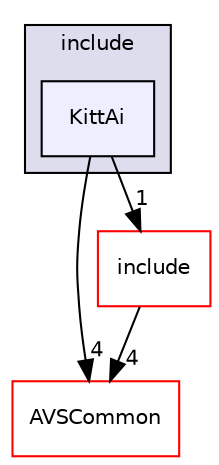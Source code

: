 digraph "/workplace/avs-device-sdk/KWD/KittAi/include/KittAi" {
  compound=true
  node [ fontsize="10", fontname="Helvetica"];
  edge [ labelfontsize="10", labelfontname="Helvetica"];
  subgraph clusterdir_729485d88e0eb81a3a496bdd4eb780b4 {
    graph [ bgcolor="#ddddee", pencolor="black", label="include" fontname="Helvetica", fontsize="10", URL="dir_729485d88e0eb81a3a496bdd4eb780b4.html"]
  dir_c9def04ff622aff51b9c4a33fc88c147 [shape=box, label="KittAi", style="filled", fillcolor="#eeeeff", pencolor="black", URL="dir_c9def04ff622aff51b9c4a33fc88c147.html"];
  }
  dir_13e65effb2bde530b17b3d5eefcd0266 [shape=box label="AVSCommon" fillcolor="white" style="filled" color="red" URL="dir_13e65effb2bde530b17b3d5eefcd0266.html"];
  dir_8dea89c1bb4f7e14d42e016f897bd2de [shape=box label="include" fillcolor="white" style="filled" color="red" URL="dir_8dea89c1bb4f7e14d42e016f897bd2de.html"];
  dir_8dea89c1bb4f7e14d42e016f897bd2de->dir_13e65effb2bde530b17b3d5eefcd0266 [headlabel="4", labeldistance=1.5 headhref="dir_000236_000015.html"];
  dir_c9def04ff622aff51b9c4a33fc88c147->dir_13e65effb2bde530b17b3d5eefcd0266 [headlabel="4", labeldistance=1.5 headhref="dir_000240_000015.html"];
  dir_c9def04ff622aff51b9c4a33fc88c147->dir_8dea89c1bb4f7e14d42e016f897bd2de [headlabel="1", labeldistance=1.5 headhref="dir_000240_000236.html"];
}
